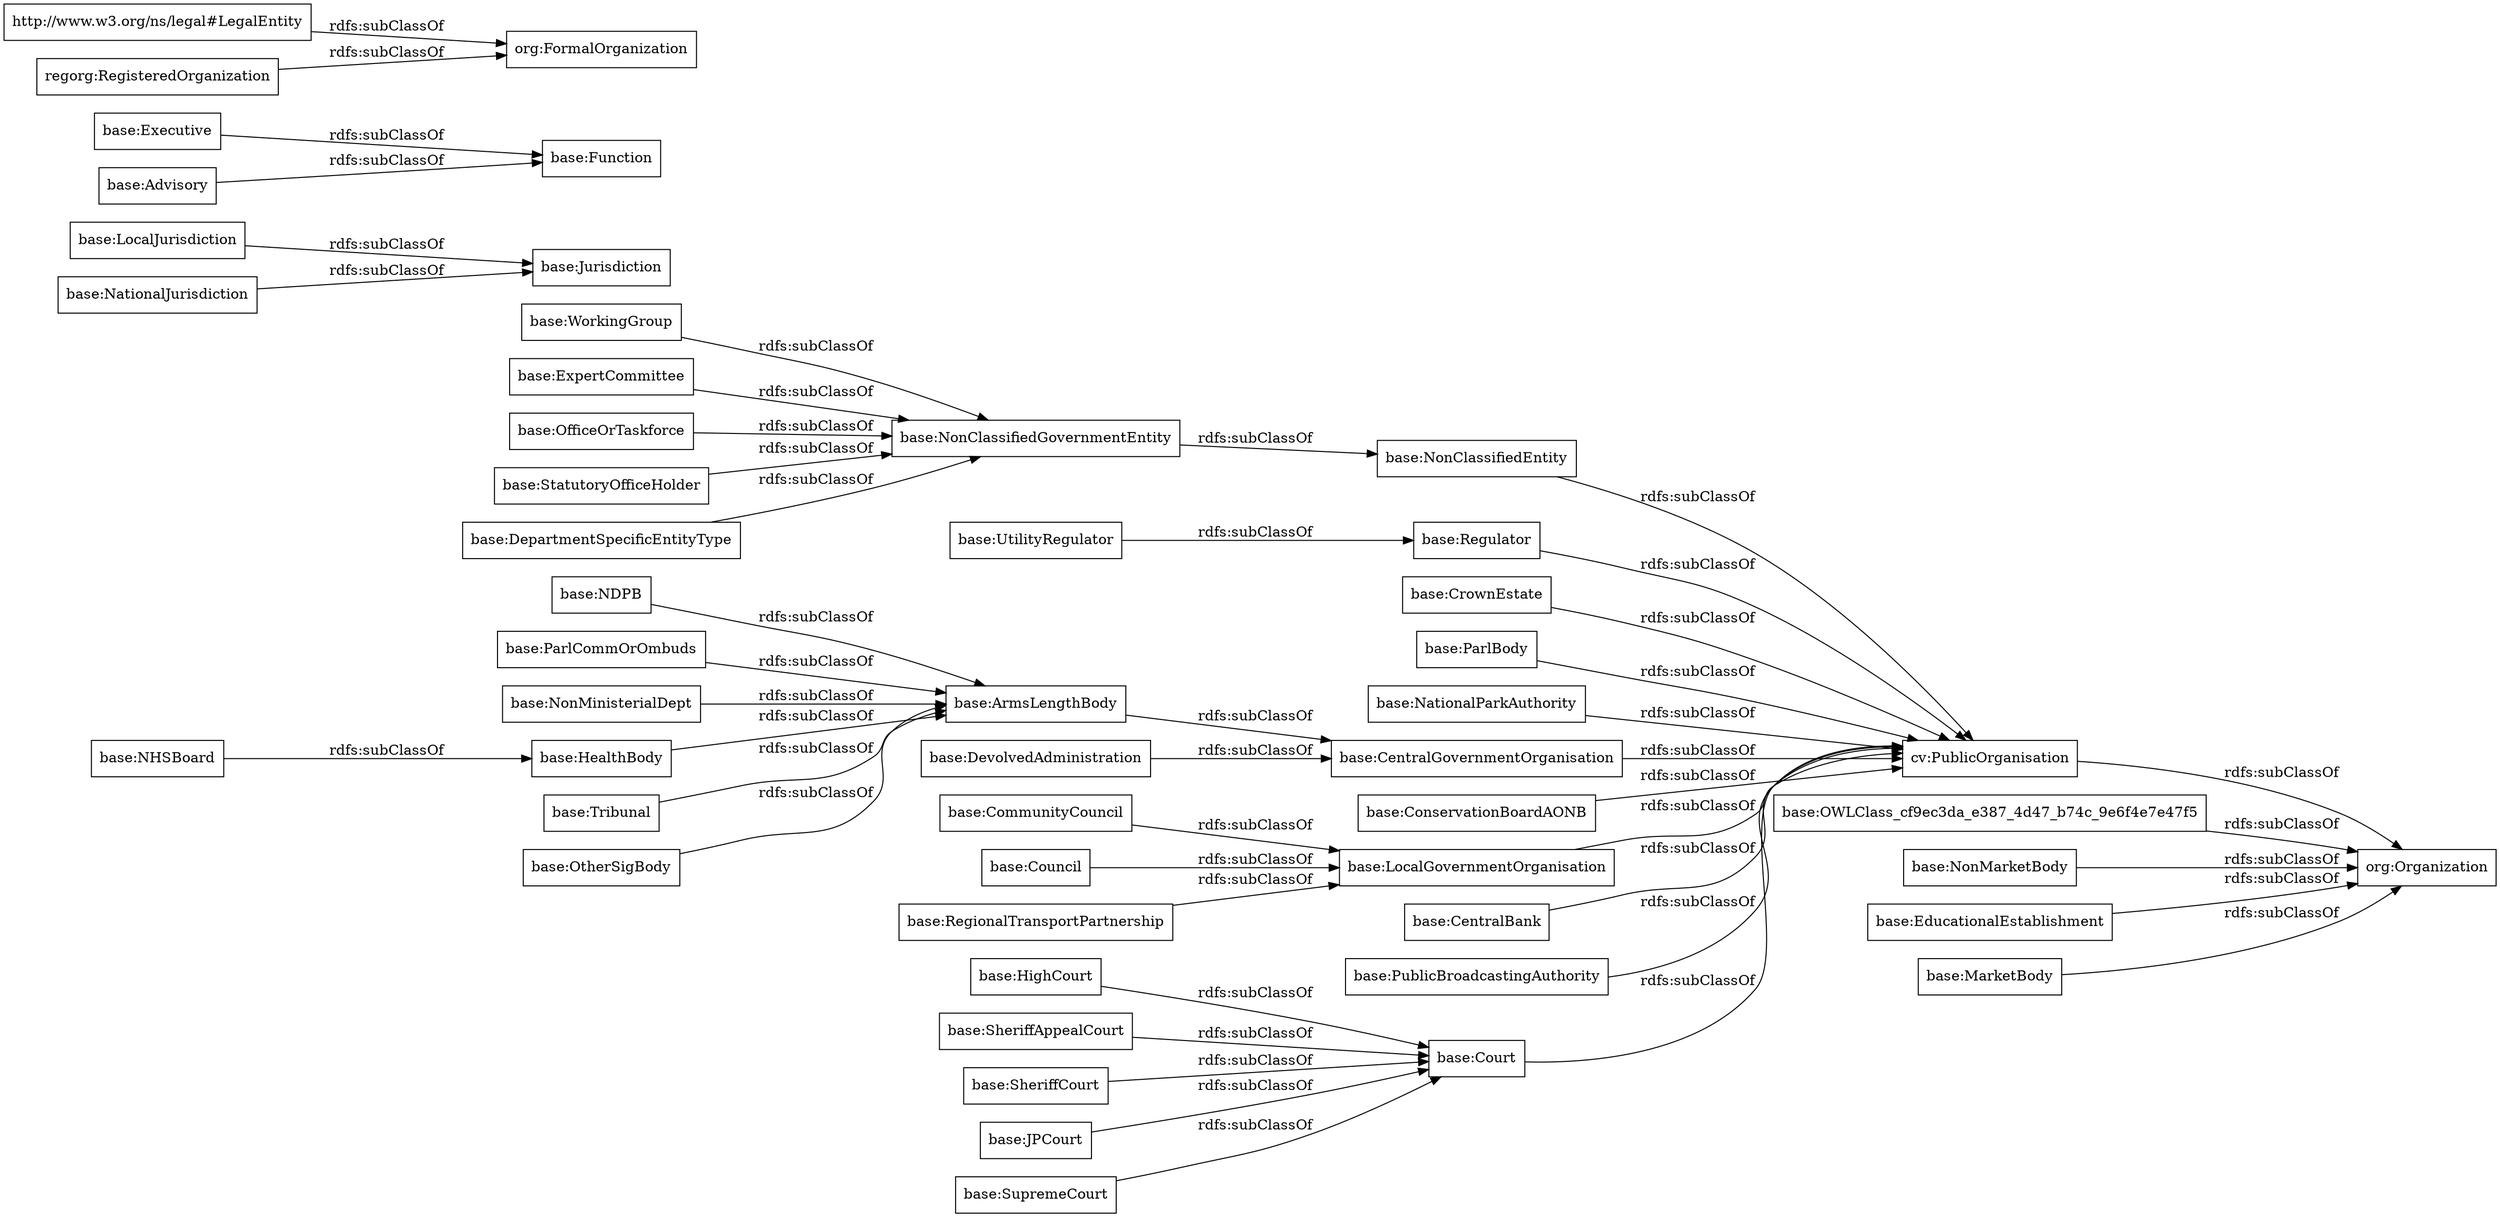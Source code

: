 digraph ar2dtool_diagram { 
rankdir=LR;
size="1000"
node [shape = rectangle, color="black"]; "base:HighCourt" "base:Jurisdiction" "base:NonClassifiedEntity" "base:NHSBoard" "cv:PublicOrganisation" "base:SupremeCourt" "base:NonClassifiedGovernmentEntity" "base:SheriffAppealCourt" "base:CrownEstate" "base:ParlBody" "base:CommunityCouncil" "base:Council" "base:Executive" "base:ExpertCommittee" "base:NationalParkAuthority" "base:UtilityRegulator" "base:Regulator" "base:OWLClass_cf9ec3da_e387_4d47_b74c_9e6f4e7e47f5" "base:Advisory" "base:OtherSigBody" "base:ConservationBoardAONB" "base:NDPB" "base:CentralGovernmentOrganisation" "base:OfficeOrTaskforce" "http://www.w3.org/ns/legal#LegalEntity" "regorg:RegisteredOrganization" "base:ParlCommOrOmbuds" "base:Function" "org:Organization" "org:FormalOrganization" "base:NonMarketBody" "base:CentralBank" "base:RegionalTransportPartnership" "base:LocalJurisdiction" "base:ArmsLengthBody" "base:NonMinisterialDept" "base:SheriffCourt" "base:StatutoryOfficeHolder" "base:DepartmentSpecificEntityType" "base:Court" "base:PublicBroadcastingAuthority" "base:EducationalEstablishment" "base:WorkingGroup" "base:HealthBody" "base:DevolvedAdministration" "base:MarketBody" "base:JPCourt" "base:NationalJurisdiction" "base:LocalGovernmentOrganisation" "base:Tribunal" ; /*classes style*/
	"base:StatutoryOfficeHolder" -> "base:NonClassifiedGovernmentEntity" [ label = "rdfs:subClassOf" ];
	"base:Advisory" -> "base:Function" [ label = "rdfs:subClassOf" ];
	"base:CentralBank" -> "cv:PublicOrganisation" [ label = "rdfs:subClassOf" ];
	"base:HighCourt" -> "base:Court" [ label = "rdfs:subClassOf" ];
	"base:PublicBroadcastingAuthority" -> "cv:PublicOrganisation" [ label = "rdfs:subClassOf" ];
	"base:ExpertCommittee" -> "base:NonClassifiedGovernmentEntity" [ label = "rdfs:subClassOf" ];
	"base:RegionalTransportPartnership" -> "base:LocalGovernmentOrganisation" [ label = "rdfs:subClassOf" ];
	"base:NonMinisterialDept" -> "base:ArmsLengthBody" [ label = "rdfs:subClassOf" ];
	"base:OtherSigBody" -> "base:ArmsLengthBody" [ label = "rdfs:subClassOf" ];
	"base:DevolvedAdministration" -> "base:CentralGovernmentOrganisation" [ label = "rdfs:subClassOf" ];
	"base:CrownEstate" -> "cv:PublicOrganisation" [ label = "rdfs:subClassOf" ];
	"http://www.w3.org/ns/legal#LegalEntity" -> "org:FormalOrganization" [ label = "rdfs:subClassOf" ];
	"base:HealthBody" -> "base:ArmsLengthBody" [ label = "rdfs:subClassOf" ];
	"base:CommunityCouncil" -> "base:LocalGovernmentOrganisation" [ label = "rdfs:subClassOf" ];
	"regorg:RegisteredOrganization" -> "org:FormalOrganization" [ label = "rdfs:subClassOf" ];
	"base:ArmsLengthBody" -> "base:CentralGovernmentOrganisation" [ label = "rdfs:subClassOf" ];
	"base:UtilityRegulator" -> "base:Regulator" [ label = "rdfs:subClassOf" ];
	"base:SheriffAppealCourt" -> "base:Court" [ label = "rdfs:subClassOf" ];
	"base:NationalParkAuthority" -> "cv:PublicOrganisation" [ label = "rdfs:subClassOf" ];
	"base:CentralGovernmentOrganisation" -> "cv:PublicOrganisation" [ label = "rdfs:subClassOf" ];
	"base:ParlBody" -> "cv:PublicOrganisation" [ label = "rdfs:subClassOf" ];
	"base:EducationalEstablishment" -> "org:Organization" [ label = "rdfs:subClassOf" ];
	"base:JPCourt" -> "base:Court" [ label = "rdfs:subClassOf" ];
	"cv:PublicOrganisation" -> "org:Organization" [ label = "rdfs:subClassOf" ];
	"base:NonMarketBody" -> "org:Organization" [ label = "rdfs:subClassOf" ];
	"base:ConservationBoardAONB" -> "cv:PublicOrganisation" [ label = "rdfs:subClassOf" ];
	"base:ParlCommOrOmbuds" -> "base:ArmsLengthBody" [ label = "rdfs:subClassOf" ];
	"base:LocalGovernmentOrganisation" -> "cv:PublicOrganisation" [ label = "rdfs:subClassOf" ];
	"base:OfficeOrTaskforce" -> "base:NonClassifiedGovernmentEntity" [ label = "rdfs:subClassOf" ];
	"base:DepartmentSpecificEntityType" -> "base:NonClassifiedGovernmentEntity" [ label = "rdfs:subClassOf" ];
	"base:Court" -> "cv:PublicOrganisation" [ label = "rdfs:subClassOf" ];
	"base:OWLClass_cf9ec3da_e387_4d47_b74c_9e6f4e7e47f5" -> "org:Organization" [ label = "rdfs:subClassOf" ];
	"base:Tribunal" -> "base:ArmsLengthBody" [ label = "rdfs:subClassOf" ];
	"base:Council" -> "base:LocalGovernmentOrganisation" [ label = "rdfs:subClassOf" ];
	"base:SupremeCourt" -> "base:Court" [ label = "rdfs:subClassOf" ];
	"base:NonClassifiedEntity" -> "cv:PublicOrganisation" [ label = "rdfs:subClassOf" ];
	"base:Executive" -> "base:Function" [ label = "rdfs:subClassOf" ];
	"base:SheriffCourt" -> "base:Court" [ label = "rdfs:subClassOf" ];
	"base:NDPB" -> "base:ArmsLengthBody" [ label = "rdfs:subClassOf" ];
	"base:MarketBody" -> "org:Organization" [ label = "rdfs:subClassOf" ];
	"base:NHSBoard" -> "base:HealthBody" [ label = "rdfs:subClassOf" ];
	"base:Regulator" -> "cv:PublicOrganisation" [ label = "rdfs:subClassOf" ];
	"base:WorkingGroup" -> "base:NonClassifiedGovernmentEntity" [ label = "rdfs:subClassOf" ];
	"base:LocalJurisdiction" -> "base:Jurisdiction" [ label = "rdfs:subClassOf" ];
	"base:NationalJurisdiction" -> "base:Jurisdiction" [ label = "rdfs:subClassOf" ];
	"base:NonClassifiedGovernmentEntity" -> "base:NonClassifiedEntity" [ label = "rdfs:subClassOf" ];

}
